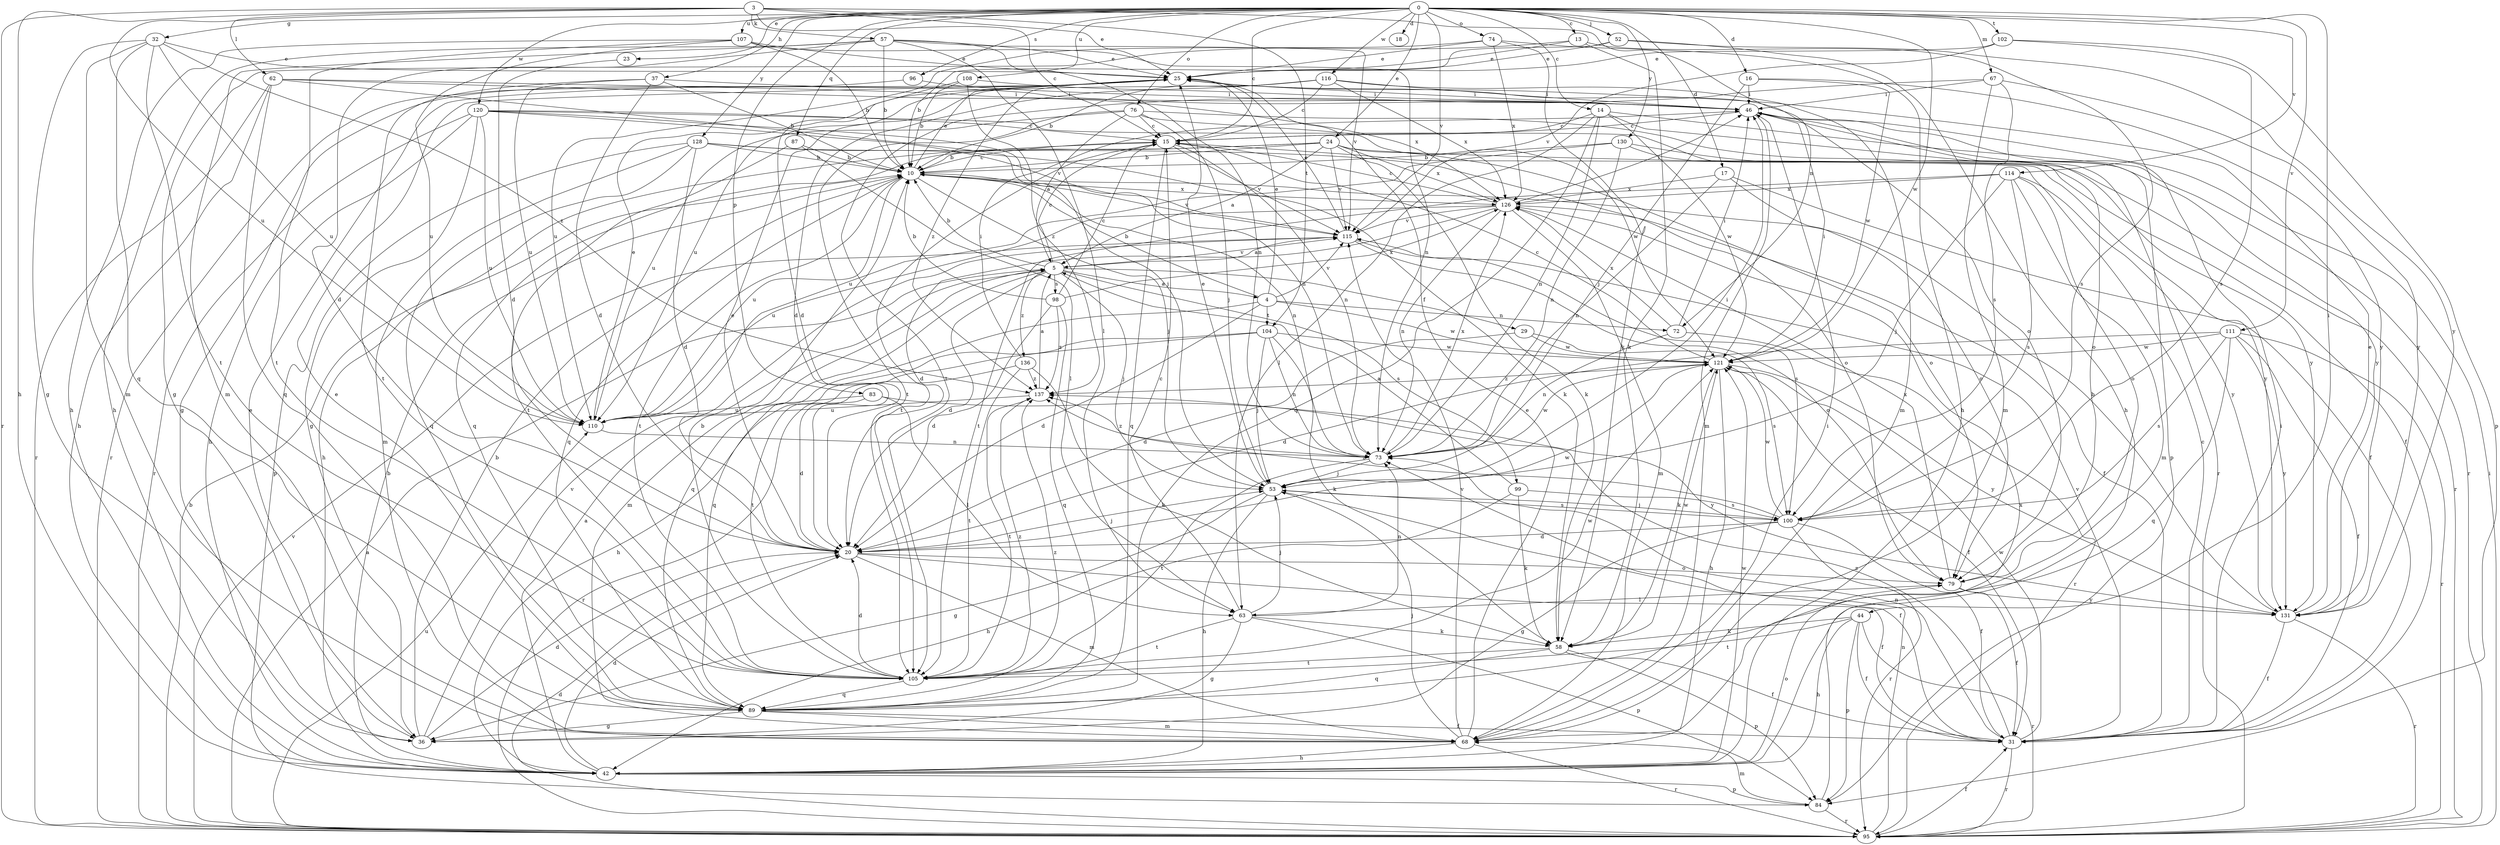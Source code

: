 strict digraph  {
0;
3;
4;
5;
10;
13;
14;
15;
16;
17;
18;
20;
23;
24;
25;
29;
31;
32;
36;
37;
42;
44;
46;
52;
53;
57;
58;
62;
63;
67;
68;
72;
73;
74;
76;
79;
83;
84;
87;
89;
95;
96;
98;
99;
100;
102;
104;
105;
107;
108;
110;
111;
114;
115;
116;
120;
121;
126;
128;
130;
131;
136;
137;
0 -> 13  [label=c];
0 -> 14  [label=c];
0 -> 15  [label=c];
0 -> 16  [label=d];
0 -> 17  [label=d];
0 -> 18  [label=d];
0 -> 23  [label=e];
0 -> 24  [label=e];
0 -> 32  [label=g];
0 -> 37  [label=h];
0 -> 44  [label=i];
0 -> 52  [label=j];
0 -> 67  [label=m];
0 -> 74  [label=o];
0 -> 76  [label=o];
0 -> 83  [label=p];
0 -> 87  [label=q];
0 -> 96  [label=s];
0 -> 102  [label=t];
0 -> 107  [label=u];
0 -> 108  [label=u];
0 -> 111  [label=v];
0 -> 114  [label=v];
0 -> 115  [label=v];
0 -> 116  [label=w];
0 -> 120  [label=w];
0 -> 121  [label=w];
0 -> 128  [label=y];
0 -> 130  [label=y];
3 -> 15  [label=c];
3 -> 25  [label=e];
3 -> 42  [label=h];
3 -> 57  [label=k];
3 -> 62  [label=l];
3 -> 72  [label=n];
3 -> 95  [label=r];
3 -> 104  [label=t];
3 -> 110  [label=u];
4 -> 10  [label=b];
4 -> 20  [label=d];
4 -> 25  [label=e];
4 -> 72  [label=n];
4 -> 89  [label=q];
4 -> 104  [label=t];
4 -> 115  [label=v];
4 -> 121  [label=w];
5 -> 4  [label=a];
5 -> 10  [label=b];
5 -> 15  [label=c];
5 -> 20  [label=d];
5 -> 29  [label=f];
5 -> 53  [label=j];
5 -> 68  [label=m];
5 -> 89  [label=q];
5 -> 98  [label=s];
5 -> 99  [label=s];
5 -> 115  [label=v];
5 -> 136  [label=z];
10 -> 15  [label=c];
10 -> 25  [label=e];
10 -> 53  [label=j];
10 -> 73  [label=n];
10 -> 89  [label=q];
10 -> 105  [label=t];
10 -> 110  [label=u];
10 -> 115  [label=v];
10 -> 126  [label=x];
13 -> 25  [label=e];
13 -> 36  [label=g];
13 -> 58  [label=k];
13 -> 100  [label=s];
14 -> 15  [label=c];
14 -> 63  [label=l];
14 -> 73  [label=n];
14 -> 89  [label=q];
14 -> 95  [label=r];
14 -> 121  [label=w];
14 -> 131  [label=y];
15 -> 10  [label=b];
15 -> 73  [label=n];
15 -> 89  [label=q];
15 -> 105  [label=t];
15 -> 115  [label=v];
16 -> 46  [label=i];
16 -> 53  [label=j];
16 -> 121  [label=w];
16 -> 131  [label=y];
17 -> 31  [label=f];
17 -> 73  [label=n];
17 -> 79  [label=o];
17 -> 126  [label=x];
20 -> 25  [label=e];
20 -> 31  [label=f];
20 -> 53  [label=j];
20 -> 68  [label=m];
20 -> 79  [label=o];
20 -> 121  [label=w];
23 -> 20  [label=d];
24 -> 5  [label=a];
24 -> 10  [label=b];
24 -> 42  [label=h];
24 -> 58  [label=k];
24 -> 79  [label=o];
24 -> 89  [label=q];
24 -> 115  [label=v];
24 -> 126  [label=x];
24 -> 131  [label=y];
25 -> 46  [label=i];
25 -> 79  [label=o];
25 -> 95  [label=r];
25 -> 137  [label=z];
29 -> 20  [label=d];
29 -> 100  [label=s];
29 -> 121  [label=w];
31 -> 15  [label=c];
31 -> 46  [label=i];
31 -> 73  [label=n];
31 -> 95  [label=r];
31 -> 115  [label=v];
31 -> 121  [label=w];
31 -> 137  [label=z];
32 -> 25  [label=e];
32 -> 36  [label=g];
32 -> 68  [label=m];
32 -> 89  [label=q];
32 -> 105  [label=t];
32 -> 110  [label=u];
32 -> 137  [label=z];
36 -> 10  [label=b];
36 -> 20  [label=d];
36 -> 25  [label=e];
36 -> 115  [label=v];
37 -> 10  [label=b];
37 -> 20  [label=d];
37 -> 46  [label=i];
37 -> 105  [label=t];
37 -> 110  [label=u];
42 -> 5  [label=a];
42 -> 10  [label=b];
42 -> 20  [label=d];
42 -> 79  [label=o];
42 -> 84  [label=p];
42 -> 121  [label=w];
44 -> 31  [label=f];
44 -> 42  [label=h];
44 -> 58  [label=k];
44 -> 84  [label=p];
44 -> 95  [label=r];
44 -> 105  [label=t];
46 -> 15  [label=c];
46 -> 68  [label=m];
46 -> 79  [label=o];
46 -> 84  [label=p];
52 -> 10  [label=b];
52 -> 25  [label=e];
52 -> 42  [label=h];
52 -> 131  [label=y];
53 -> 25  [label=e];
53 -> 31  [label=f];
53 -> 36  [label=g];
53 -> 42  [label=h];
53 -> 46  [label=i];
53 -> 100  [label=s];
57 -> 10  [label=b];
57 -> 20  [label=d];
57 -> 25  [label=e];
57 -> 42  [label=h];
57 -> 63  [label=l];
57 -> 68  [label=m];
57 -> 73  [label=n];
57 -> 115  [label=v];
58 -> 31  [label=f];
58 -> 84  [label=p];
58 -> 89  [label=q];
58 -> 105  [label=t];
58 -> 121  [label=w];
62 -> 42  [label=h];
62 -> 46  [label=i];
62 -> 53  [label=j];
62 -> 89  [label=q];
62 -> 95  [label=r];
62 -> 126  [label=x];
63 -> 15  [label=c];
63 -> 36  [label=g];
63 -> 53  [label=j];
63 -> 58  [label=k];
63 -> 73  [label=n];
63 -> 84  [label=p];
63 -> 105  [label=t];
67 -> 46  [label=i];
67 -> 68  [label=m];
67 -> 100  [label=s];
67 -> 105  [label=t];
67 -> 131  [label=y];
68 -> 25  [label=e];
68 -> 42  [label=h];
68 -> 46  [label=i];
68 -> 53  [label=j];
68 -> 95  [label=r];
68 -> 115  [label=v];
72 -> 46  [label=i];
72 -> 73  [label=n];
72 -> 95  [label=r];
72 -> 126  [label=x];
73 -> 53  [label=j];
73 -> 105  [label=t];
73 -> 121  [label=w];
73 -> 126  [label=x];
73 -> 137  [label=z];
74 -> 25  [label=e];
74 -> 42  [label=h];
74 -> 58  [label=k];
74 -> 110  [label=u];
74 -> 126  [label=x];
76 -> 5  [label=a];
76 -> 15  [label=c];
76 -> 53  [label=j];
76 -> 95  [label=r];
76 -> 105  [label=t];
76 -> 110  [label=u];
76 -> 121  [label=w];
79 -> 31  [label=f];
79 -> 63  [label=l];
79 -> 126  [label=x];
79 -> 131  [label=y];
83 -> 20  [label=d];
83 -> 63  [label=l];
83 -> 110  [label=u];
83 -> 131  [label=y];
84 -> 68  [label=m];
84 -> 95  [label=r];
84 -> 126  [label=x];
87 -> 10  [label=b];
87 -> 63  [label=l];
87 -> 105  [label=t];
89 -> 25  [label=e];
89 -> 31  [label=f];
89 -> 36  [label=g];
89 -> 68  [label=m];
89 -> 137  [label=z];
95 -> 5  [label=a];
95 -> 10  [label=b];
95 -> 20  [label=d];
95 -> 31  [label=f];
95 -> 46  [label=i];
95 -> 73  [label=n];
95 -> 110  [label=u];
95 -> 115  [label=v];
96 -> 36  [label=g];
96 -> 46  [label=i];
98 -> 10  [label=b];
98 -> 15  [label=c];
98 -> 20  [label=d];
98 -> 89  [label=q];
98 -> 126  [label=x];
98 -> 137  [label=z];
99 -> 5  [label=a];
99 -> 42  [label=h];
99 -> 58  [label=k];
99 -> 100  [label=s];
100 -> 20  [label=d];
100 -> 31  [label=f];
100 -> 36  [label=g];
100 -> 53  [label=j];
100 -> 95  [label=r];
100 -> 121  [label=w];
100 -> 137  [label=z];
102 -> 25  [label=e];
102 -> 84  [label=p];
102 -> 100  [label=s];
102 -> 115  [label=v];
104 -> 42  [label=h];
104 -> 53  [label=j];
104 -> 58  [label=k];
104 -> 73  [label=n];
104 -> 105  [label=t];
104 -> 121  [label=w];
105 -> 10  [label=b];
105 -> 20  [label=d];
105 -> 89  [label=q];
105 -> 121  [label=w];
105 -> 137  [label=z];
107 -> 10  [label=b];
107 -> 25  [label=e];
107 -> 42  [label=h];
107 -> 73  [label=n];
107 -> 105  [label=t];
107 -> 110  [label=u];
108 -> 10  [label=b];
108 -> 20  [label=d];
108 -> 46  [label=i];
108 -> 137  [label=z];
110 -> 25  [label=e];
110 -> 73  [label=n];
111 -> 20  [label=d];
111 -> 31  [label=f];
111 -> 89  [label=q];
111 -> 95  [label=r];
111 -> 100  [label=s];
111 -> 121  [label=w];
111 -> 131  [label=y];
114 -> 53  [label=j];
114 -> 68  [label=m];
114 -> 79  [label=o];
114 -> 100  [label=s];
114 -> 105  [label=t];
114 -> 126  [label=x];
114 -> 131  [label=y];
115 -> 5  [label=a];
115 -> 25  [label=e];
115 -> 79  [label=o];
115 -> 100  [label=s];
116 -> 10  [label=b];
116 -> 15  [label=c];
116 -> 20  [label=d];
116 -> 46  [label=i];
116 -> 68  [label=m];
116 -> 110  [label=u];
116 -> 126  [label=x];
120 -> 15  [label=c];
120 -> 36  [label=g];
120 -> 42  [label=h];
120 -> 73  [label=n];
120 -> 95  [label=r];
120 -> 110  [label=u];
120 -> 115  [label=v];
120 -> 131  [label=y];
121 -> 15  [label=c];
121 -> 31  [label=f];
121 -> 42  [label=h];
121 -> 46  [label=i];
121 -> 58  [label=k];
121 -> 131  [label=y];
121 -> 137  [label=z];
126 -> 15  [label=c];
126 -> 20  [label=d];
126 -> 31  [label=f];
126 -> 46  [label=i];
126 -> 68  [label=m];
126 -> 73  [label=n];
126 -> 110  [label=u];
126 -> 115  [label=v];
128 -> 10  [label=b];
128 -> 20  [label=d];
128 -> 58  [label=k];
128 -> 68  [label=m];
128 -> 79  [label=o];
128 -> 84  [label=p];
128 -> 89  [label=q];
130 -> 10  [label=b];
130 -> 31  [label=f];
130 -> 73  [label=n];
130 -> 95  [label=r];
130 -> 110  [label=u];
131 -> 10  [label=b];
131 -> 25  [label=e];
131 -> 31  [label=f];
131 -> 95  [label=r];
136 -> 46  [label=i];
136 -> 58  [label=k];
136 -> 95  [label=r];
136 -> 105  [label=t];
136 -> 137  [label=z];
137 -> 5  [label=a];
137 -> 105  [label=t];
137 -> 110  [label=u];
}
